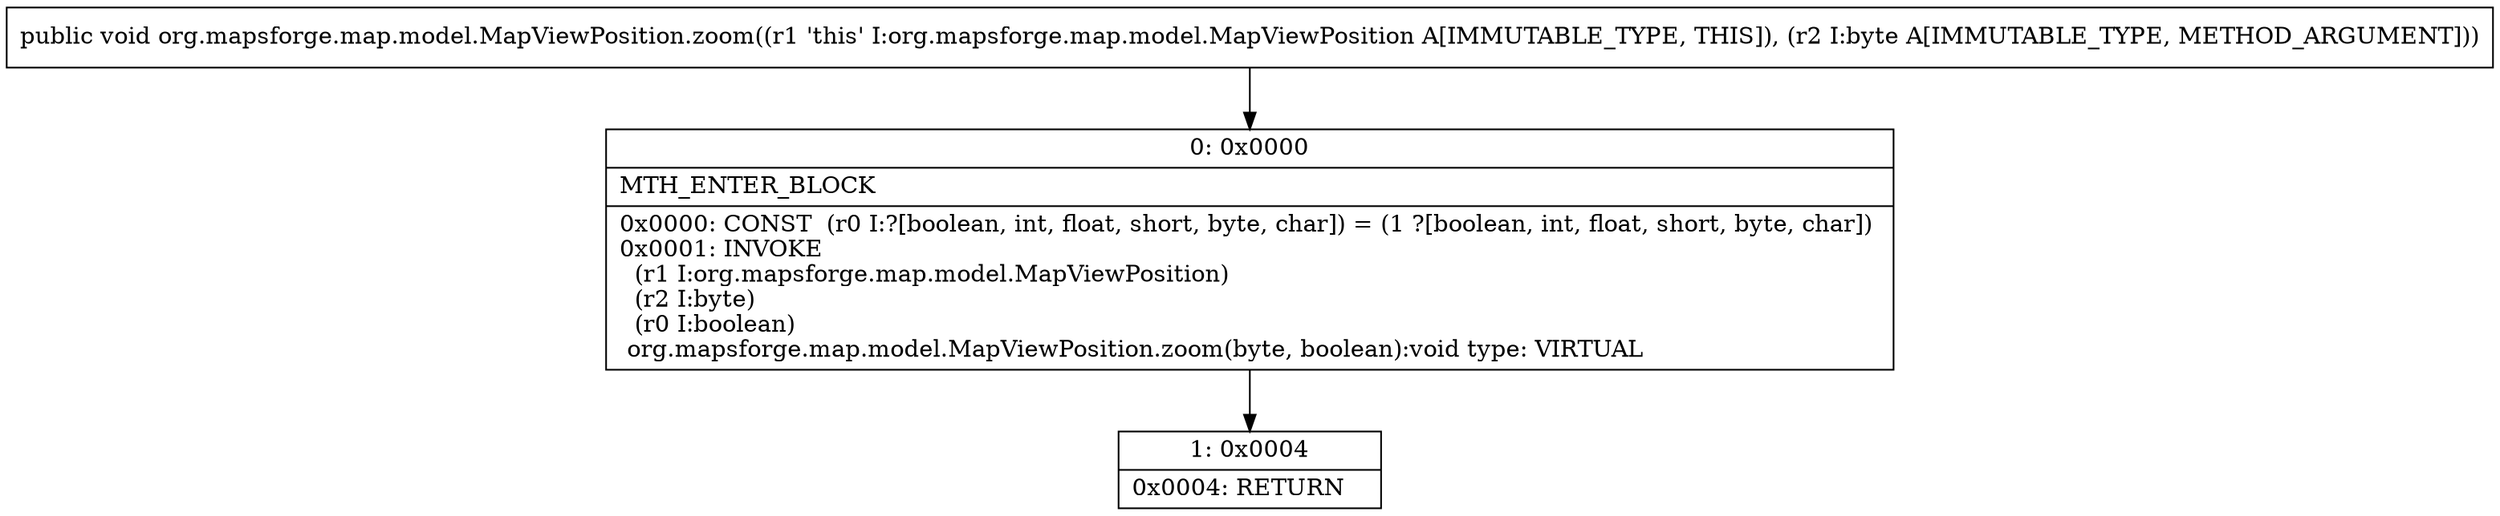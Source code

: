 digraph "CFG fororg.mapsforge.map.model.MapViewPosition.zoom(B)V" {
Node_0 [shape=record,label="{0\:\ 0x0000|MTH_ENTER_BLOCK\l|0x0000: CONST  (r0 I:?[boolean, int, float, short, byte, char]) = (1 ?[boolean, int, float, short, byte, char]) \l0x0001: INVOKE  \l  (r1 I:org.mapsforge.map.model.MapViewPosition)\l  (r2 I:byte)\l  (r0 I:boolean)\l org.mapsforge.map.model.MapViewPosition.zoom(byte, boolean):void type: VIRTUAL \l}"];
Node_1 [shape=record,label="{1\:\ 0x0004|0x0004: RETURN   \l}"];
MethodNode[shape=record,label="{public void org.mapsforge.map.model.MapViewPosition.zoom((r1 'this' I:org.mapsforge.map.model.MapViewPosition A[IMMUTABLE_TYPE, THIS]), (r2 I:byte A[IMMUTABLE_TYPE, METHOD_ARGUMENT])) }"];
MethodNode -> Node_0;
Node_0 -> Node_1;
}

